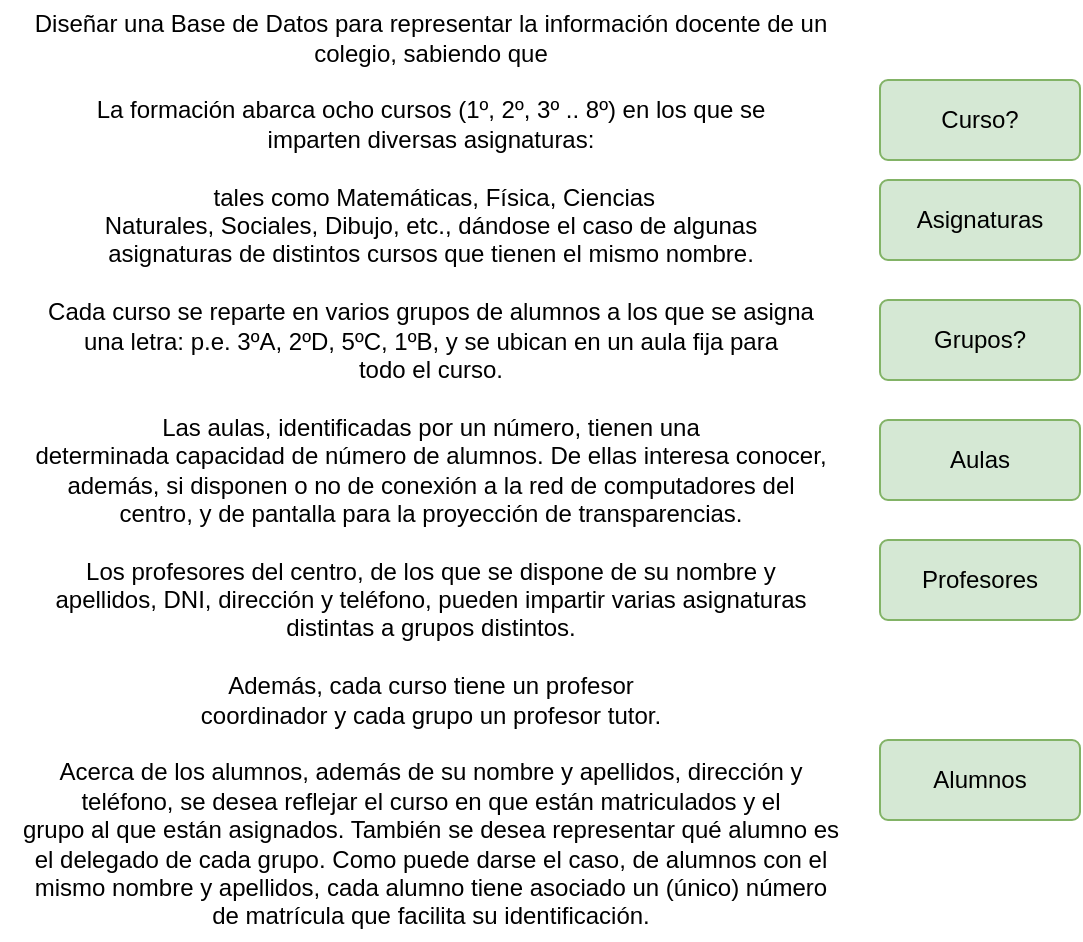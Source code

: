 <mxfile version="20.5.1" type="github">
  <diagram id="WCxlncZmJOnVWmjMvG6u" name="Páxina-1">
    <mxGraphModel dx="1422" dy="771" grid="1" gridSize="10" guides="1" tooltips="1" connect="1" arrows="1" fold="1" page="1" pageScale="1" pageWidth="827" pageHeight="1169" math="0" shadow="0">
      <root>
        <mxCell id="0" />
        <mxCell id="1" parent="0" />
        <mxCell id="44QbsXlHf_X_GZYJamJQ-1" value="Diseñar una Base de Datos para representar la información docente de un &lt;br&gt;&lt;div&gt;colegio, sabiendo que&lt;/div&gt;&lt;div&gt;&lt;br&gt;&lt;/div&gt;La formación abarca ocho cursos (1º, 2º, 3º .. 8º) en los que se &lt;br&gt;&lt;div&gt;imparten diversas asignaturas:&lt;/div&gt;&lt;div&gt;&lt;br&gt;&lt;/div&gt;&lt;div&gt;&amp;nbsp;tales como Matemáticas, Física, Ciencias &lt;/div&gt;&lt;div&gt;Naturales, Sociales, Dibujo, etc., dándose el caso de algunas &lt;/div&gt;&lt;div&gt;asignaturas de distintos cursos que tienen el mismo nombre.&lt;/div&gt;&lt;div&gt;&lt;br&gt;&lt;/div&gt;Cada curso se reparte en varios grupos de alumnos a los que se asigna &lt;br&gt;una letra: p.e. 3ºA, 2ºD, 5ºC, 1ºB, y se ubican en un aula fija para &lt;br&gt;&lt;div&gt;todo el curso. &lt;br&gt;&lt;/div&gt;&lt;div&gt;&lt;br&gt;&lt;/div&gt;&lt;div&gt;Las aulas, identificadas por un número, tienen una &lt;/div&gt;&lt;div&gt;determinada capacidad de número de alumnos. De ellas interesa conocer, &lt;/div&gt;además, si disponen o no de conexión a la red de computadores del &lt;br&gt;&lt;div&gt;centro, y de pantalla para la proyección de transparencias.&lt;/div&gt;&lt;div&gt;&lt;br&gt;&lt;/div&gt;Los profesores del centro, de los que se dispone de su nombre y &lt;br&gt;apellidos, DNI, dirección y teléfono, pueden impartir varias asignaturas&lt;br&gt;&lt;div&gt; distintas a grupos distintos. &lt;br&gt;&lt;/div&gt;&lt;div&gt;&lt;br&gt;&lt;/div&gt;&lt;div&gt;Además, cada curso tiene un profesor &lt;/div&gt;&lt;div&gt;coordinador y cada grupo un profesor tutor.&lt;/div&gt;&lt;div&gt;&lt;br&gt;&lt;/div&gt;Acerca de los alumnos, además de su nombre y apellidos, dirección y &lt;br&gt;teléfono, se desea reflejar el curso en que están matriculados y el &lt;br&gt;grupo al que están asignados. También se desea representar qué alumno es&lt;br&gt; el delegado de cada grupo. Como puede darse el caso, de alumnos con el &lt;br&gt;mismo nombre y apellidos, cada alumno tiene asociado un (único) número &lt;br&gt;de matrícula que facilita su identificación." style="text;html=1;align=center;verticalAlign=middle;resizable=0;points=[];autosize=1;strokeColor=none;fillColor=none;" vertex="1" parent="1">
          <mxGeometry width="430" height="470" as="geometry" />
        </mxCell>
        <mxCell id="44QbsXlHf_X_GZYJamJQ-2" value="Alumnos" style="rounded=1;arcSize=10;whiteSpace=wrap;html=1;align=center;fillColor=#d5e8d4;strokeColor=#82b366;" vertex="1" parent="1">
          <mxGeometry x="440" y="370" width="100" height="40" as="geometry" />
        </mxCell>
        <mxCell id="44QbsXlHf_X_GZYJamJQ-3" value="Asignaturas" style="rounded=1;arcSize=10;whiteSpace=wrap;html=1;align=center;fillColor=#d5e8d4;strokeColor=#82b366;" vertex="1" parent="1">
          <mxGeometry x="440" y="90" width="100" height="40" as="geometry" />
        </mxCell>
        <mxCell id="44QbsXlHf_X_GZYJamJQ-4" value="Curso?" style="rounded=1;arcSize=10;whiteSpace=wrap;html=1;align=center;fillColor=#d5e8d4;strokeColor=#82b366;" vertex="1" parent="1">
          <mxGeometry x="440" y="40" width="100" height="40" as="geometry" />
        </mxCell>
        <mxCell id="44QbsXlHf_X_GZYJamJQ-5" value="Aulas" style="rounded=1;arcSize=10;whiteSpace=wrap;html=1;align=center;fillColor=#d5e8d4;strokeColor=#82b366;" vertex="1" parent="1">
          <mxGeometry x="440" y="210" width="100" height="40" as="geometry" />
        </mxCell>
        <mxCell id="44QbsXlHf_X_GZYJamJQ-6" value="Grupos?" style="rounded=1;arcSize=10;whiteSpace=wrap;html=1;align=center;fillColor=#d5e8d4;strokeColor=#82b366;" vertex="1" parent="1">
          <mxGeometry x="440" y="150" width="100" height="40" as="geometry" />
        </mxCell>
        <mxCell id="44QbsXlHf_X_GZYJamJQ-7" value="Profesores" style="rounded=1;arcSize=10;whiteSpace=wrap;html=1;align=center;fillColor=#d5e8d4;strokeColor=#82b366;" vertex="1" parent="1">
          <mxGeometry x="440" y="270" width="100" height="40" as="geometry" />
        </mxCell>
      </root>
    </mxGraphModel>
  </diagram>
</mxfile>
